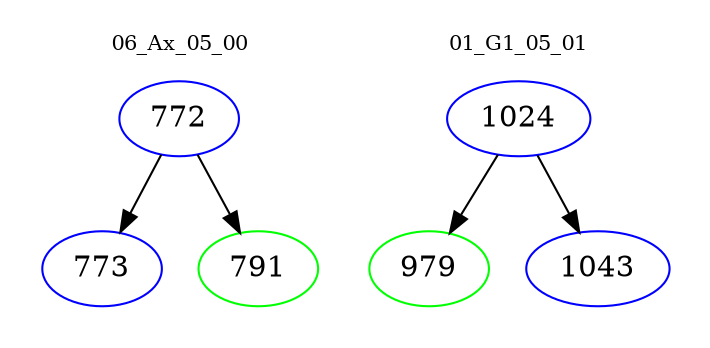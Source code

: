 digraph{
subgraph cluster_0 {
color = white
label = "06_Ax_05_00";
fontsize=10;
T0_772 [label="772", color="blue"]
T0_772 -> T0_773 [color="black"]
T0_773 [label="773", color="blue"]
T0_772 -> T0_791 [color="black"]
T0_791 [label="791", color="green"]
}
subgraph cluster_1 {
color = white
label = "01_G1_05_01";
fontsize=10;
T1_1024 [label="1024", color="blue"]
T1_1024 -> T1_979 [color="black"]
T1_979 [label="979", color="green"]
T1_1024 -> T1_1043 [color="black"]
T1_1043 [label="1043", color="blue"]
}
}
